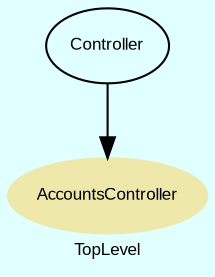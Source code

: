 digraph TopLevel {
    compound = true
    bgcolor = lightcyan1
    fontname = Arial
    fontsize = 8
    label = "TopLevel"
    node [
        fontname = Arial,
        fontsize = 8,
        color = black
    ]

    AccountsController [
        fontcolor = black,
        URL = "classes/AccountsController.html",
        shape = ellipse,
        color = palegoldenrod,
        style = filled,
        label = "AccountsController"
    ]

    Controller [
        URL = "classes/Controller.html",
        label = "Controller"
    ]

    Controller -> AccountsController [

    ]

}

